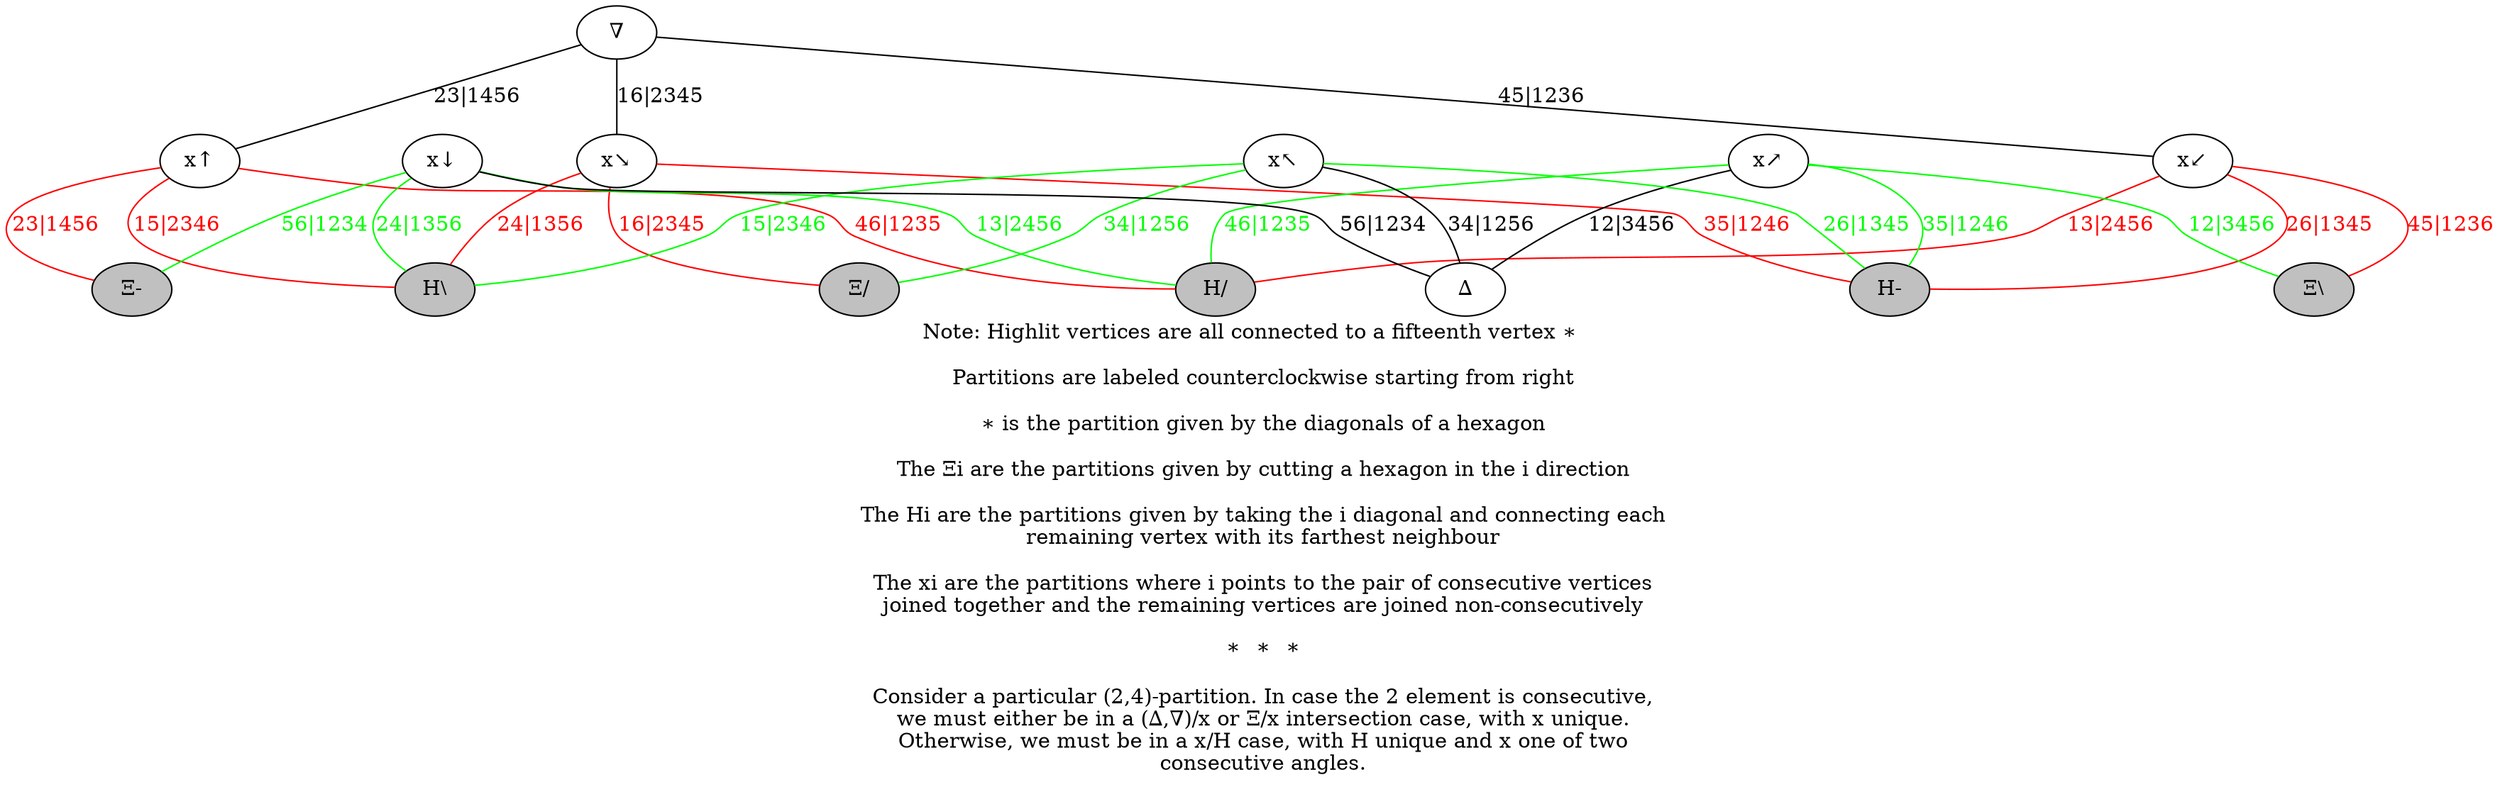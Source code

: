 graph G {
  graph [
    overlap=prism;
    label = "Note: Highlit vertices are all connected to a fifteenth vertex ∗\n
    Partitions are labeled counterclockwise starting from right\n
    ∗ is the partition given by the diagonals of a hexagon\n
    The Ξi are the partitions given by cutting a hexagon in the i direction\n
    The Hi are the partitions given by taking the i diagonal and connecting each
    remaining vertex with its farthest neighbour\n
    The xi are the partitions where i points to the pair of consecutive vertices
    joined together and the remaining vertices are joined non-consecutively\n
    *   *   *\n
    Consider a particular (2,4)-partition. In case the 2 element is consecutive,
    we must either be in a (∆,∇)/x or Ξ/x intersection case, with x unique.
    Otherwise, we must be in a x/H case, with H unique and x one of two
    consecutive angles."
  ]

  node [fillcolor=white]

  {
    ∇ -- "x↑" [label="23|1456"]
    ∇ -- "x↙" [label="45|1236"]
    ∇ -- "x↘" [label="16|2345"]
  }

  { node [style=filled, fillcolor=gray]; "Ξ-" "Ξ⧵" "Ξ/" "H-" "H⧵" "H/" }

  {
    "x↗" -- ∆ [label="12|3456"]
    "x↖" -- ∆ [label="34|1256"]
    "x↓" -- ∆ [label="56|1234"]
  }

  {
    edge [color=red, fontcolor=red]

    "x↑" -- "Ξ-" [label="23|1456"]
    "x↙" -- "Ξ⧵" [label="45|1236"]
    "x↘" -- "Ξ/" [label="16|2345"]

    "x↑" -- "H⧵" [label="15|2346"]
    "x↑" -- "H/" [label="46|1235"]

    "x↙" -- "H/" [label="13|2456"]
    "x↙" -- "H-" [label="26|1345"]

    "x↘" -- "H-" [label="35|1246"]
    "x↘" -- "H⧵" [label="24|1356"]
  }
  {
    edge [color=green, fontcolor=green]

    "x↓" -- "Ξ-" [label="56|1234"]
    "x↗" -- "Ξ⧵" [label="12|3456"]
    "x↖" -- "Ξ/" [label="34|1256"]

    "x↓" -- "H⧵" [label="24|1356"]
    "x↓" -- "H/" [label="13|2456"]

    "x↗" -- "H/" [label="46|1235"]
    "x↗" -- "H-" [label="35|1246"]

    "x↖" -- "H-" [label="26|1345"]
    "x↖" -- "H⧵" [label="15|2346"]
  }
}
